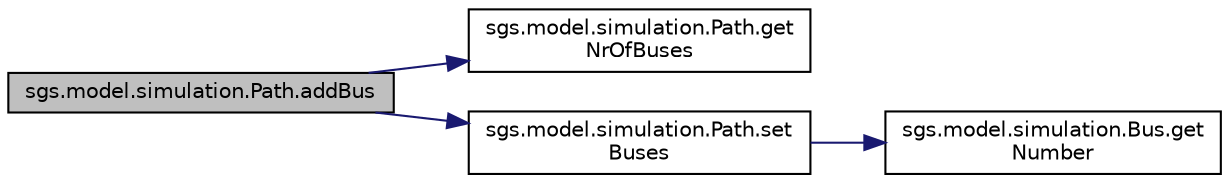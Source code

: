 digraph "sgs.model.simulation.Path.addBus"
{
  edge [fontname="Helvetica",fontsize="10",labelfontname="Helvetica",labelfontsize="10"];
  node [fontname="Helvetica",fontsize="10",shape=record];
  rankdir="LR";
  Node1 [label="sgs.model.simulation.Path.addBus",height=0.2,width=0.4,color="black", fillcolor="grey75", style="filled" fontcolor="black"];
  Node1 -> Node2 [color="midnightblue",fontsize="10",style="solid",fontname="Helvetica"];
  Node2 [label="sgs.model.simulation.Path.get\lNrOfBuses",height=0.2,width=0.4,color="black", fillcolor="white", style="filled",URL="$classsgs_1_1model_1_1simulation_1_1_path.html#a3f49b91ed62502a80b90a15447a7c9c4"];
  Node1 -> Node3 [color="midnightblue",fontsize="10",style="solid",fontname="Helvetica"];
  Node3 [label="sgs.model.simulation.Path.set\lBuses",height=0.2,width=0.4,color="black", fillcolor="white", style="filled",URL="$classsgs_1_1model_1_1simulation_1_1_path.html#acdffb638574a7b252b5b10b9ede520c2"];
  Node3 -> Node4 [color="midnightblue",fontsize="10",style="solid",fontname="Helvetica"];
  Node4 [label="sgs.model.simulation.Bus.get\lNumber",height=0.2,width=0.4,color="black", fillcolor="white", style="filled",URL="$classsgs_1_1model_1_1simulation_1_1_bus.html#a2296da1dcf74ec49ae2e84f422a1d297"];
}

